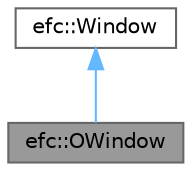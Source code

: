 digraph "efc::OWindow"
{
 // LATEX_PDF_SIZE
  bgcolor="transparent";
  edge [fontname=Helvetica,fontsize=10,labelfontname=Helvetica,labelfontsize=10];
  node [fontname=Helvetica,fontsize=10,shape=box,height=0.2,width=0.4];
  Node1 [label="efc::OWindow",height=0.2,width=0.4,color="gray40", fillcolor="grey60", style="filled", fontcolor="black",tooltip="Window class extension for output."];
  Node2 -> Node1 [dir="back",color="steelblue1",style="solid"];
  Node2 [label="efc::Window",height=0.2,width=0.4,color="gray40", fillcolor="white", style="filled",URL="$classefc_1_1Window.html",tooltip="Generic class for wrapping a curses WINDOW."];
}
